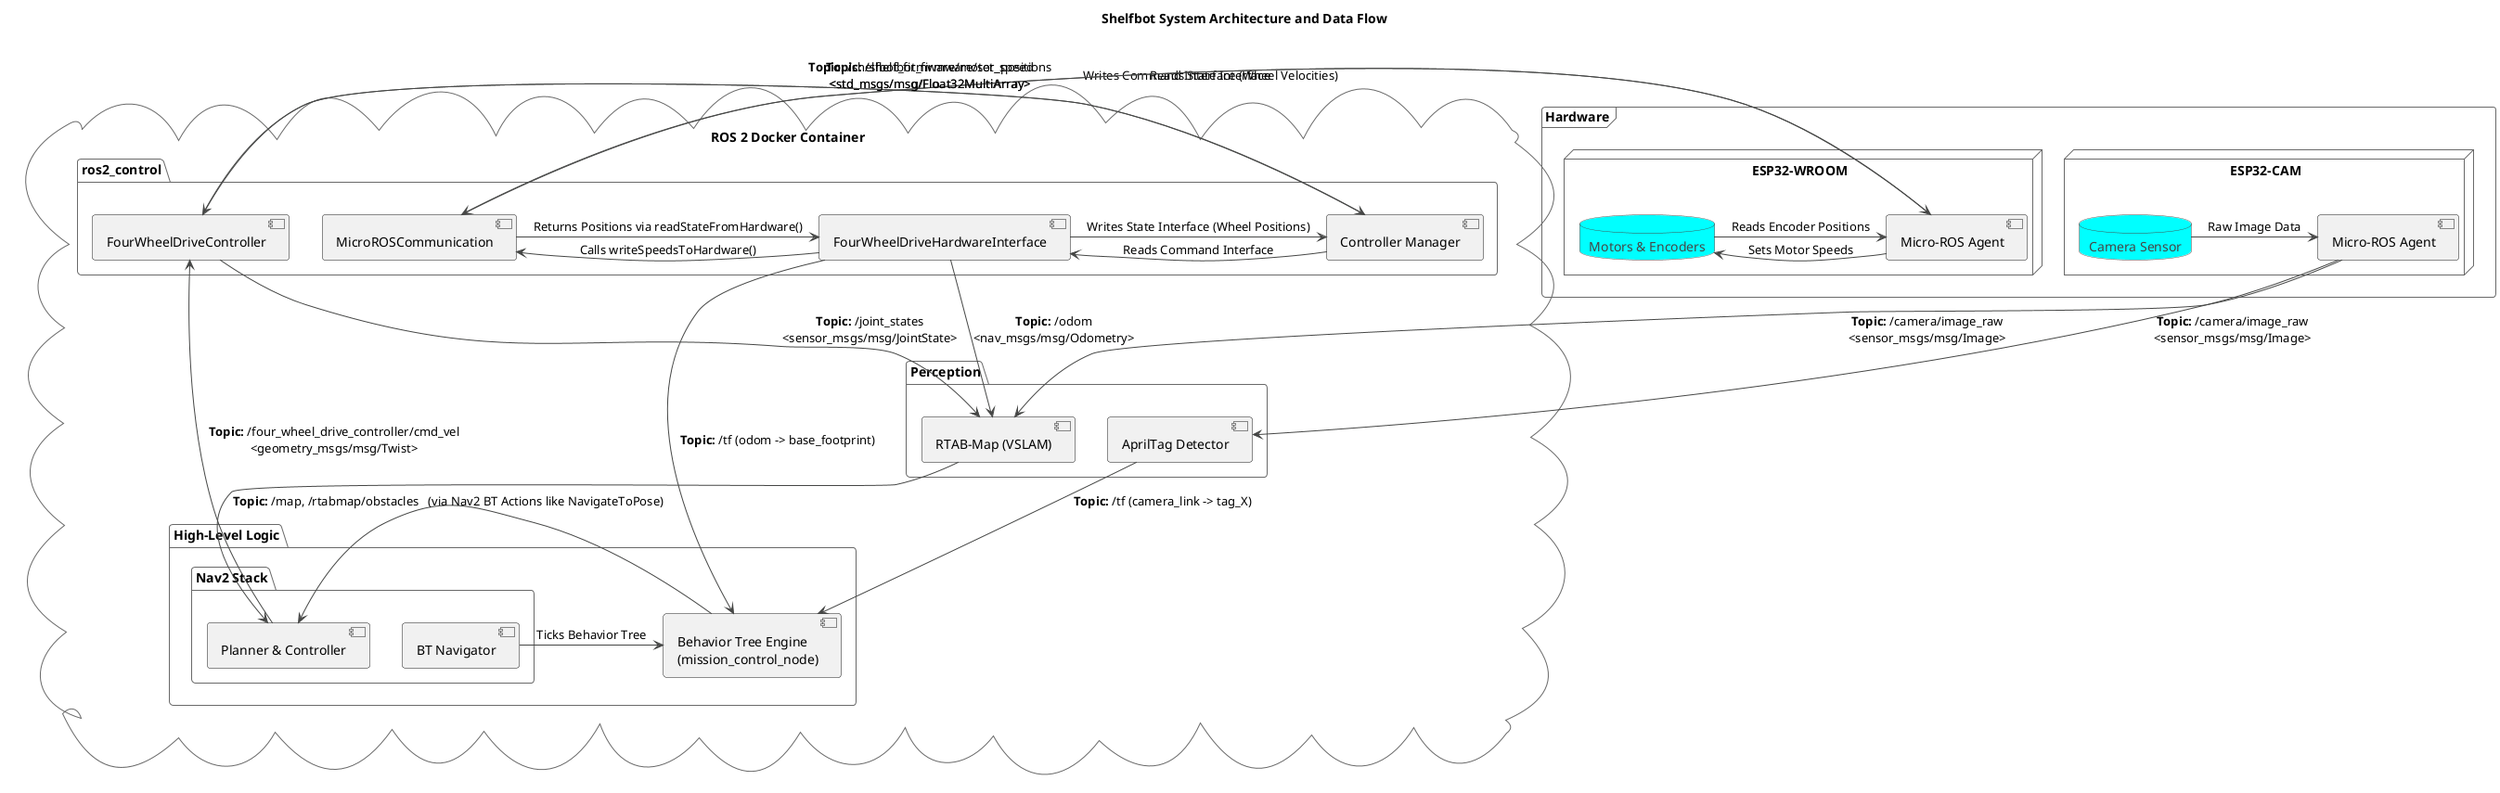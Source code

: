 @startuml
!theme vibrant

title Shelfbot System Architecture and Data Flow

' Define the main containers for software and hardware
cloud "ROS 2 Docker Container" {
    package "High-Level Logic" {
        component "Behavior Tree Engine\n(mission_control_node)" as BT_Engine
        package "Nav2 Stack" {
            component "BT Navigator" as Nav2_BT
            component "Planner & Controller" as Nav2_PC
        }
    }

    package "Perception" {
        component "RTAB-Map (VSLAM)" as VSLAM
        component "AprilTag Detector" as AprilTag
    }

    package "ros2_control" {
        component "Controller Manager" as CM
        component "FourWheelDriveController" as FWD_Controller
        component "FourWheelDriveHardwareInterface" as FWD_HW
        component "MicroROSCommunication" as MicroROS_Comm
    }
}

frame "Hardware" {
    node "ESP32-CAM" {
        database "Camera Sensor" as Cam
        component "Micro-ROS Agent" as Agent_Cam
    }
    node "ESP32-WROOM" {
        database "Motors & Encoders" as Motors
        component "Micro-ROS Agent" as Agent_Motors
    }
}

' === Connections ===

' High-Level Control Flow
Nav2_BT -> BT_Engine : Ticks Behavior Tree
BT_Engine -> Nav2_PC : (via Nav2 BT Actions like NavigateToPose)
Nav2_PC --> FWD_Controller : **Topic:** /four_wheel_drive_controller/cmd_vel\n<geometry_msgs/msg/Twist>

' ros2_control Internal Flow (not ROS topics)
FWD_Controller -> CM : Writes Command Interface (Wheel Velocities)
CM -> FWD_HW : Reads Command Interface
FWD_HW -> MicroROS_Comm : Calls writeSpeedsToHardware()

' Low-Level Control to Hardware
MicroROS_Comm --> Agent_Motors : **Topic:** /shelfbot_firmware/set_speed\n<std_msgs/msg/Float32MultiArray>
Agent_Motors -> Motors : Sets Motor Speeds

' Low-Level Feedback from Hardware
Motors -> Agent_Motors : Reads Encoder Positions
Agent_Motors --> MicroROS_Comm : **Topic:** /shelfbot_firmware/motor_positions\n<std_msgs/msg/Float32MultiArray>

' ros2_control Feedback Flow
MicroROS_Comm -> FWD_HW : Returns Positions via readStateFromHardware()
FWD_HW --> VSLAM : **Topic:** /odom\n<nav_msgs/msg/Odometry>
FWD_HW --> BT_Engine : **Topic:** /tf (odom -> base_footprint)
FWD_HW -> CM : Writes State Interface (Wheel Positions)
CM -> FWD_Controller : Reads State Interface
FWD_Controller --> VSLAM : **Topic:** /joint_states\n<sensor_msgs/msg/JointState>

' Perception Flow
Cam -> Agent_Cam : Raw Image Data
Agent_Cam --> AprilTag : **Topic:** /camera/image_raw\n<sensor_msgs/msg/Image>
Agent_Cam --> VSLAM : **Topic:** /camera/image_raw\n<sensor_msgs/msg/Image>

' Perception Results
AprilTag --> BT_Engine : **Topic:** /tf (camera_link -> tag_X)
VSLAM --> Nav2_PC : **Topic:** /map, /rtabmap/obstacles

@enduml